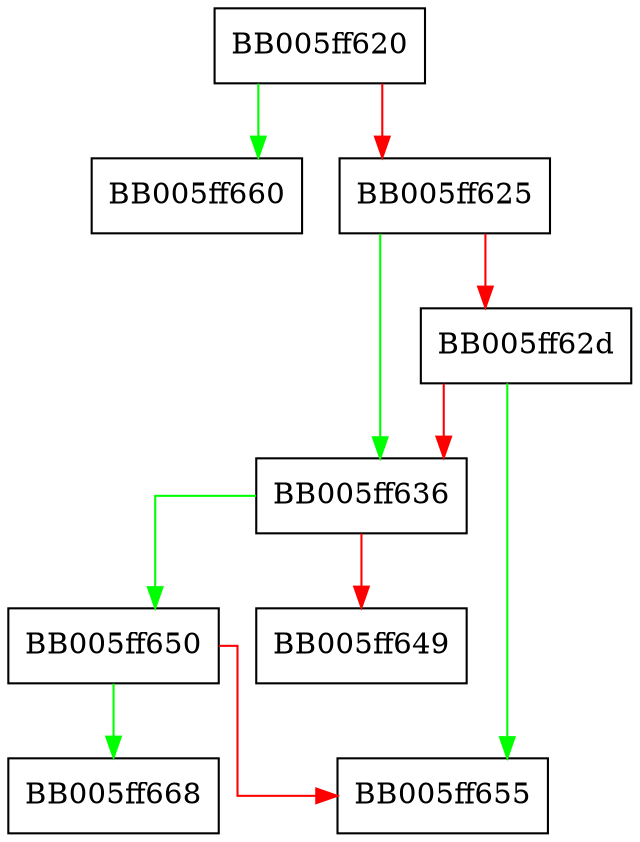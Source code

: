 digraph ossl_provider_activate {
  node [shape="box"];
  graph [splines=ortho];
  BB005ff620 -> BB005ff660 [color="green"];
  BB005ff620 -> BB005ff625 [color="red"];
  BB005ff625 -> BB005ff636 [color="green"];
  BB005ff625 -> BB005ff62d [color="red"];
  BB005ff62d -> BB005ff655 [color="green"];
  BB005ff62d -> BB005ff636 [color="red"];
  BB005ff636 -> BB005ff650 [color="green"];
  BB005ff636 -> BB005ff649 [color="red"];
  BB005ff650 -> BB005ff668 [color="green"];
  BB005ff650 -> BB005ff655 [color="red"];
}